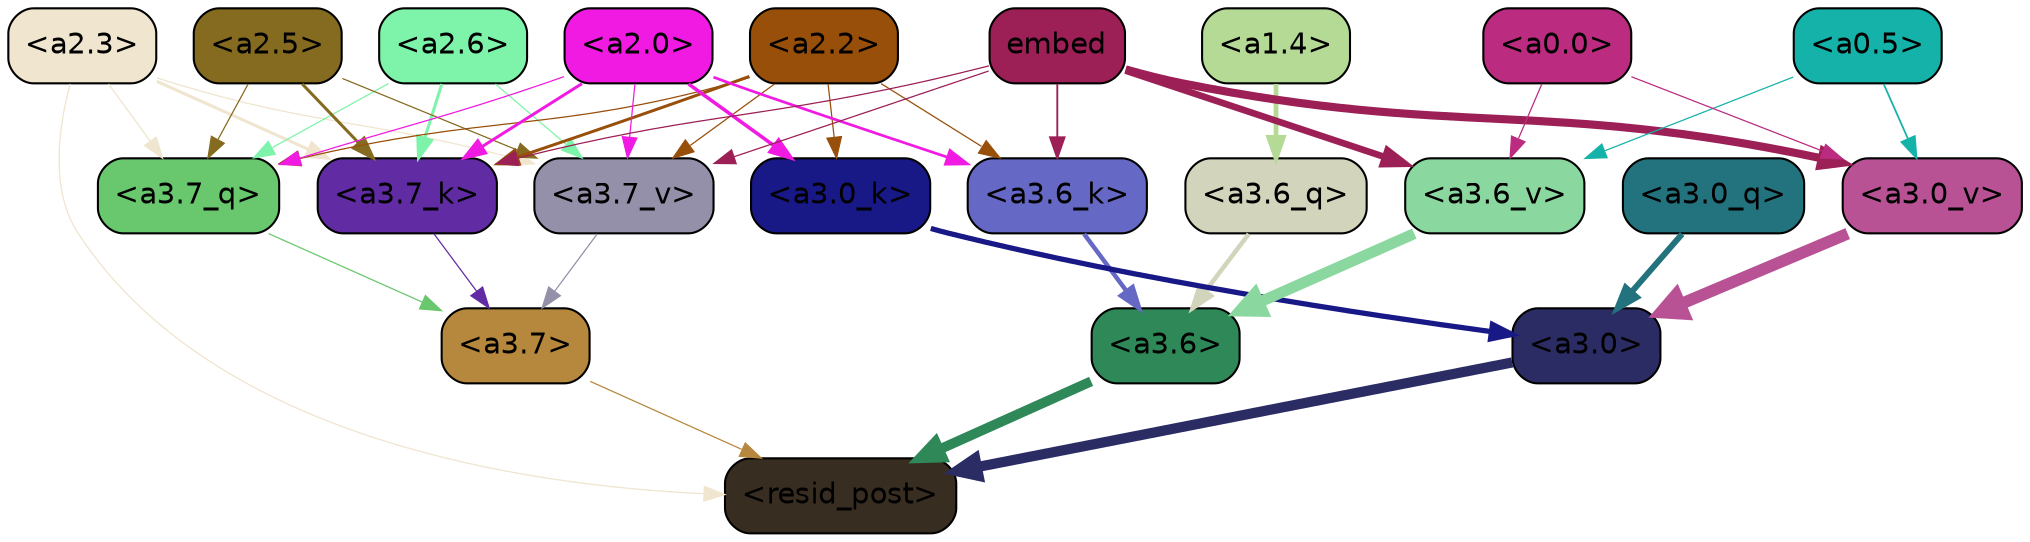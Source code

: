 strict digraph "" {
	graph [bgcolor=transparent,
		layout=dot,
		overlap=false,
		splines=true
	];
	"<a3.7>"	[color=black,
		fillcolor="#b6883d",
		fontname=Helvetica,
		shape=box,
		style="filled, rounded"];
	"<resid_post>"	[color=black,
		fillcolor="#372d20",
		fontname=Helvetica,
		shape=box,
		style="filled, rounded"];
	"<a3.7>" -> "<resid_post>"	[color="#b6883d",
		penwidth=0.6];
	"<a3.6>"	[color=black,
		fillcolor="#2f8858",
		fontname=Helvetica,
		shape=box,
		style="filled, rounded"];
	"<a3.6>" -> "<resid_post>"	[color="#2f8858",
		penwidth=4.746312499046326];
	"<a3.0>"	[color=black,
		fillcolor="#2c2c65",
		fontname=Helvetica,
		shape=box,
		style="filled, rounded"];
	"<a3.0>" -> "<resid_post>"	[color="#2c2c65",
		penwidth=4.896343111991882];
	"<a2.3>"	[color=black,
		fillcolor="#f0e5ce",
		fontname=Helvetica,
		shape=box,
		style="filled, rounded"];
	"<a2.3>" -> "<resid_post>"	[color="#f0e5ce",
		penwidth=0.6];
	"<a3.7_q>"	[color=black,
		fillcolor="#69c76e",
		fontname=Helvetica,
		shape=box,
		style="filled, rounded"];
	"<a2.3>" -> "<a3.7_q>"	[color="#f0e5ce",
		penwidth=0.6];
	"<a3.7_k>"	[color=black,
		fillcolor="#612ba4",
		fontname=Helvetica,
		shape=box,
		style="filled, rounded"];
	"<a2.3>" -> "<a3.7_k>"	[color="#f0e5ce",
		penwidth=1.467104621231556];
	"<a3.7_v>"	[color=black,
		fillcolor="#9590a9",
		fontname=Helvetica,
		shape=box,
		style="filled, rounded"];
	"<a2.3>" -> "<a3.7_v>"	[color="#f0e5ce",
		penwidth=0.6];
	"<a3.7_q>" -> "<a3.7>"	[color="#69c76e",
		penwidth=0.6];
	"<a3.6_q>"	[color=black,
		fillcolor="#d2d4bb",
		fontname=Helvetica,
		shape=box,
		style="filled, rounded"];
	"<a3.6_q>" -> "<a3.6>"	[color="#d2d4bb",
		penwidth=2.160832464694977];
	"<a3.0_q>"	[color=black,
		fillcolor="#23737e",
		fontname=Helvetica,
		shape=box,
		style="filled, rounded"];
	"<a3.0_q>" -> "<a3.0>"	[color="#23737e",
		penwidth=2.870753765106201];
	"<a3.7_k>" -> "<a3.7>"	[color="#612ba4",
		penwidth=0.6];
	"<a3.6_k>"	[color=black,
		fillcolor="#6569c5",
		fontname=Helvetica,
		shape=box,
		style="filled, rounded"];
	"<a3.6_k>" -> "<a3.6>"	[color="#6569c5",
		penwidth=2.13908451795578];
	"<a3.0_k>"	[color=black,
		fillcolor="#191887",
		fontname=Helvetica,
		shape=box,
		style="filled, rounded"];
	"<a3.0_k>" -> "<a3.0>"	[color="#191887",
		penwidth=2.520303964614868];
	"<a3.7_v>" -> "<a3.7>"	[color="#9590a9",
		penwidth=0.6];
	"<a3.6_v>"	[color=black,
		fillcolor="#8ad89f",
		fontname=Helvetica,
		shape=box,
		style="filled, rounded"];
	"<a3.6_v>" -> "<a3.6>"	[color="#8ad89f",
		penwidth=5.297133803367615];
	"<a3.0_v>"	[color=black,
		fillcolor="#b85295",
		fontname=Helvetica,
		shape=box,
		style="filled, rounded"];
	"<a3.0_v>" -> "<a3.0>"	[color="#b85295",
		penwidth=5.680712580680847];
	"<a2.6>"	[color=black,
		fillcolor="#7df4a9",
		fontname=Helvetica,
		shape=box,
		style="filled, rounded"];
	"<a2.6>" -> "<a3.7_q>"	[color="#7df4a9",
		penwidth=0.6];
	"<a2.6>" -> "<a3.7_k>"	[color="#7df4a9",
		penwidth=1.4453159049153328];
	"<a2.6>" -> "<a3.7_v>"	[color="#7df4a9",
		penwidth=0.6];
	"<a2.5>"	[color=black,
		fillcolor="#856b1f",
		fontname=Helvetica,
		shape=box,
		style="filled, rounded"];
	"<a2.5>" -> "<a3.7_q>"	[color="#856b1f",
		penwidth=0.6];
	"<a2.5>" -> "<a3.7_k>"	[color="#856b1f",
		penwidth=1.4526091292500496];
	"<a2.5>" -> "<a3.7_v>"	[color="#856b1f",
		penwidth=0.6];
	"<a2.2>"	[color=black,
		fillcolor="#984f09",
		fontname=Helvetica,
		shape=box,
		style="filled, rounded"];
	"<a2.2>" -> "<a3.7_q>"	[color="#984f09",
		penwidth=0.6];
	"<a2.2>" -> "<a3.7_k>"	[color="#984f09",
		penwidth=1.4310357049107552];
	"<a2.2>" -> "<a3.6_k>"	[color="#984f09",
		penwidth=0.6];
	"<a2.2>" -> "<a3.0_k>"	[color="#984f09",
		penwidth=0.6];
	"<a2.2>" -> "<a3.7_v>"	[color="#984f09",
		penwidth=0.6];
	"<a2.0>"	[color=black,
		fillcolor="#f11ae3",
		fontname=Helvetica,
		shape=box,
		style="filled, rounded"];
	"<a2.0>" -> "<a3.7_q>"	[color="#f11ae3",
		penwidth=0.6];
	"<a2.0>" -> "<a3.7_k>"	[color="#f11ae3",
		penwidth=1.4314699843525887];
	"<a2.0>" -> "<a3.6_k>"	[color="#f11ae3",
		penwidth=1.2950235605239868];
	"<a2.0>" -> "<a3.0_k>"	[color="#f11ae3",
		penwidth=1.712992787361145];
	"<a2.0>" -> "<a3.7_v>"	[color="#f11ae3",
		penwidth=0.6];
	"<a1.4>"	[color=black,
		fillcolor="#b5da96",
		fontname=Helvetica,
		shape=box,
		style="filled, rounded"];
	"<a1.4>" -> "<a3.6_q>"	[color="#b5da96",
		penwidth=2.2719132900238037];
	embed	[color=black,
		fillcolor="#9c1f56",
		fontname=Helvetica,
		shape=box,
		style="filled, rounded"];
	embed -> "<a3.7_k>"	[color="#9c1f56",
		penwidth=0.6];
	embed -> "<a3.6_k>"	[color="#9c1f56",
		penwidth=0.891706109046936];
	embed -> "<a3.7_v>"	[color="#9c1f56",
		penwidth=0.6];
	embed -> "<a3.6_v>"	[color="#9c1f56",
		penwidth=3.1766927242279053];
	embed -> "<a3.0_v>"	[color="#9c1f56",
		penwidth=3.9005755856633186];
	"<a0.5>"	[color=black,
		fillcolor="#15b2a9",
		fontname=Helvetica,
		shape=box,
		style="filled, rounded"];
	"<a0.5>" -> "<a3.6_v>"	[color="#15b2a9",
		penwidth=0.6];
	"<a0.5>" -> "<a3.0_v>"	[color="#15b2a9",
		penwidth=0.8493617177009583];
	"<a0.0>"	[color=black,
		fillcolor="#bb2b7f",
		fontname=Helvetica,
		shape=box,
		style="filled, rounded"];
	"<a0.0>" -> "<a3.6_v>"	[color="#bb2b7f",
		penwidth=0.6];
	"<a0.0>" -> "<a3.0_v>"	[color="#bb2b7f",
		penwidth=0.6];
}
